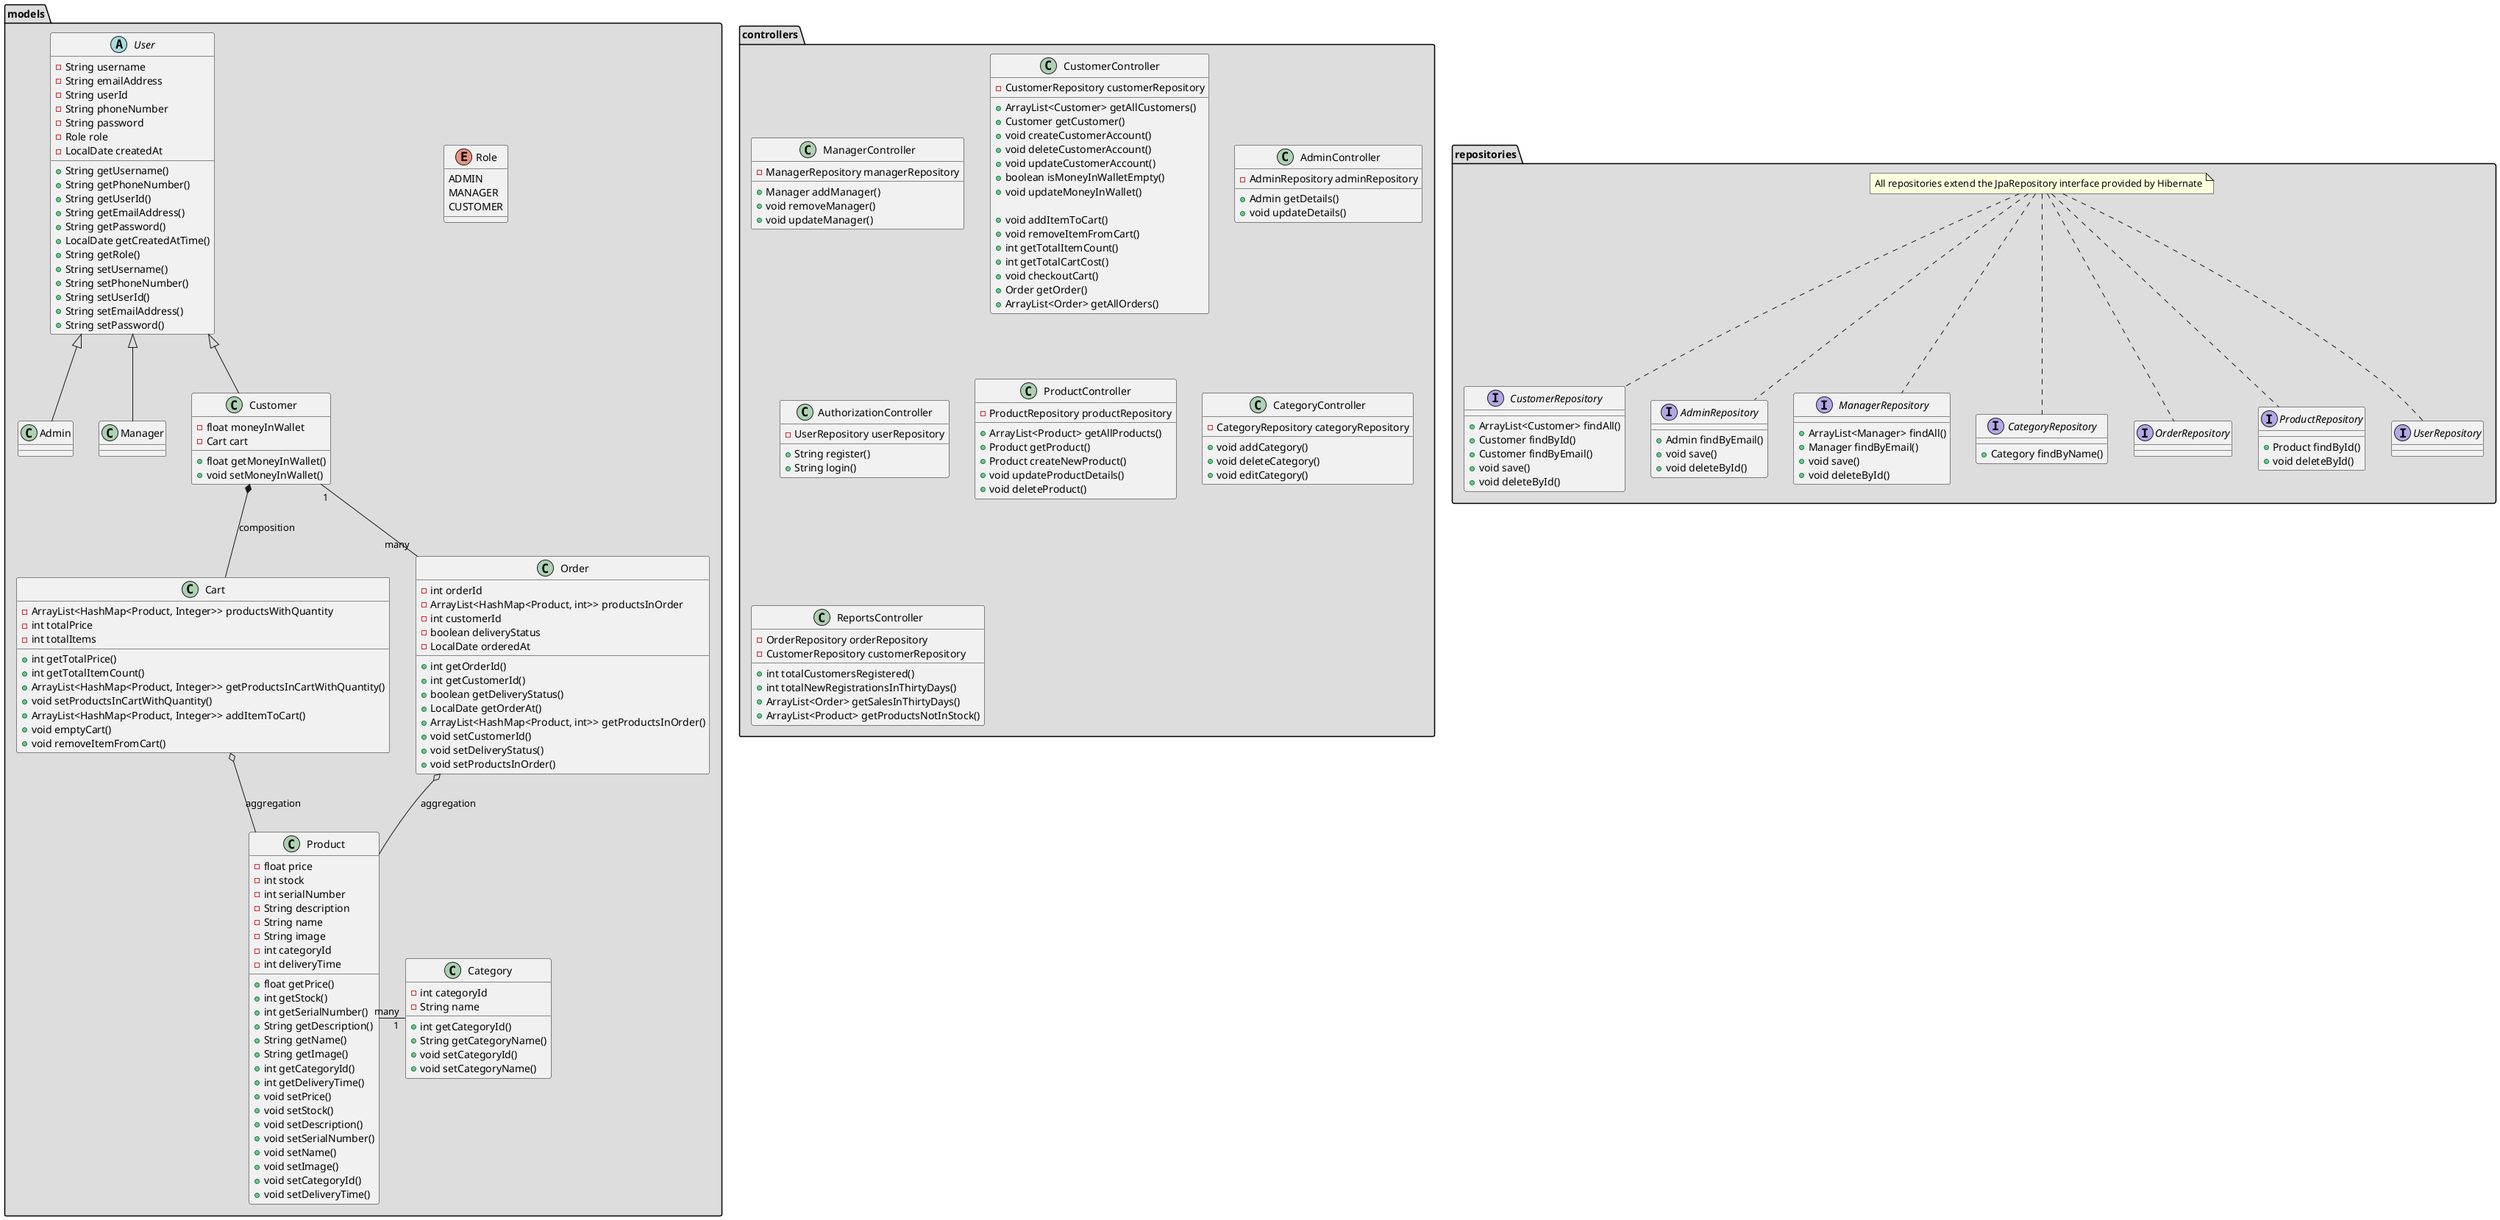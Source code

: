 @startuml Backend

' !theme mars from https://raw.githubusercontent.com/plantuml/plantuml/master/themes

' This is not gonna be a table
' Now probably it is a table

' TODO:Category and product association, Remove cart controller, Reports, Extend JPA Repository, Timestamps for user and orders and a reports contrloler with order repo

' TODO:Take a look at manager controller for getAll()

' *Entity classes
package models #DDDDDD {
  enum Role{
    ADMIN
    MANAGER
    CUSTOMER
  }

  abstract class User {
    -String username
    -String emailAddress
    -String userId
    -String phoneNumber
    -String password
    -Role role
    -LocalDate createdAt

    +String getUsername()
    +String getPhoneNumber()
    +String getUserId()
    +String getEmailAddress()
    +String getPassword()
    +LocalDate getCreatedAtTime()
    +String getRole()
    +String setUsername()
    +String setPhoneNumber()
    +String setUserId()
    +String setEmailAddress()
    +String setPassword()
  }

  class Admin Extends User{
  }

  class Manager Extends User{
  }

  class Customer Extends User{
    -float moneyInWallet
    -Cart cart

    +float getMoneyInWallet()
    +void setMoneyInWallet()
  }

  class Product{
    -float price
    -int stock
    -int serialNumber
    -String description
    -String name
    -String image
    -int categoryId
    -int deliveryTime

    +float getPrice()
    +int getStock()
    +int getSerialNumber()
    +String getDescription()
    +String getName()
    +String getImage()
    +int getCategoryId()
    +int getDeliveryTime()
    +void setPrice()
    +void setStock()
    +void setDescription()
    +void setSerialNumber()
    +void setName()
    +void setImage()
    +void setCategoryId()
    +void setDeliveryTime()
  }

  ' This is is gonna be a table too
  class Category{
    -int categoryId
    -String name
    +int getCategoryId()
    +String getCategoryName()
    +void setCategoryId()
    +void setCategoryName()
  }

  class Cart {
    -ArrayList<HashMap<Product, Integer>> productsWithQuantity
    -int totalPrice
    -int totalItems
    +int getTotalPrice()
    +int getTotalItemCount()
    +ArrayList<HashMap<Product, Integer>> getProductsInCartWithQuantity()
    +void setProductsInCartWithQuantity()
    +ArrayList<HashMap<Product, Integer>> addItemToCart()
    +void emptyCart()
    +void removeItemFromCart()
  }

  ' TODO:Order class
  ' Order
  class Order{
    -int orderId
    -ArrayList<HashMap<Product, int>> productsInOrder
    -int customerId
    -boolean deliveryStatus
    -LocalDate orderedAt

    +int getOrderId()
    +int getCustomerId()
    +boolean getDeliveryStatus()
    +LocalDate getOrderAt()
    +ArrayList<HashMap<Product, int>> getProductsInOrder()
    +void setCustomerId()
    +void setDeliveryStatus()
    +void setProductsInOrder()
  }
}

' *Repositories
' This extends JPA repository
package repositories #DDDDDD{

  note  "All repositories extend the JpaRepository interface provided by Hibernate" as n1

  interface CustomerRepository{
    +ArrayList<Customer> findAll()
    +Customer findById()
    +Customer findByEmail()
    +void save()
    +void deleteById()
    ' +void addItemToCart()
    ' +void removeItemFromCart()
    ' +int getTotalItemCount()
    ' +int getTotalCartCost()
    ' +boolean isMoneyInWalletEmpty()
    ' +void updateMoneyInWallet()
    ' +Order getOrder()
    ' +ArrayList<Order> getAllOrders()
  }

  interface AdminRepository {
    +Admin findByEmail()
    +void save()
    +void deleteById()
  }

  interface ManagerRepository{
    +ArrayList<Manager> findAll()
    +Manager findByEmail()
    +void save()
    +void deleteById()

  }

  ' interface CartRepository {
  '   +Cart getCart()
  '   +int getTotalPrice()
  '   +int getTotalItemCount()
  '   +void addItemToCart()
  '   +void removeItemFromCart()
  '   +void emptyCart()
  ' }

  interface CategoryRepository{
    +Category findByName()
  }

  interface OrderRepository{

  }

  interface ProductRepository{
    +Product findById()
    +void deleteById()
  }

  interface UserRepository{

  }

  n1 .. OrderRepository
  n1 .. CategoryRepository
  n1 .. ManagerRepository
  n1 .. AdminRepository
  n1 .. CustomerRepository
  n1 .. ProductRepository
  n1 .. UserRepository
}

' *Controllers
package controllers #DDDDDD {
  class ManagerController {
    -ManagerRepository managerRepository

    +Manager addManager()
    +void removeManager()
    +void updateManager()
  }

  class CustomerController {
    -CustomerRepository customerRepository

    +ArrayList<Customer> getAllCustomers()
    +Customer getCustomer()
    +void createCustomerAccount()
    +void deleteCustomerAccount()
    +void updateCustomerAccount()
    +boolean isMoneyInWalletEmpty()
    +void updateMoneyInWallet()

    +void addItemToCart()
    +void removeItemFromCart()
    +int getTotalItemCount()
    +int getTotalCartCost()
    +void checkoutCart()


    +Order getOrder()
    +ArrayList<Order> getAllOrders()
  }

  class AdminController {
    -AdminRepository adminRepository
    +Admin getDetails()
    +void updateDetails()
  }

  ' TODO:Auth class
  class AuthorizationController{
    -UserRepository userRepository

    +String register()
    +String login()
  }

  class ProductController{
    -ProductRepository productRepository

    +ArrayList<Product> getAllProducts()
    +Product getProduct()
    +Product createNewProduct()
    +void updateProductDetails()
    +void deleteProduct()
  }

  class CategoryController{
    -CategoryRepository categoryRepository

    +void addCategory()
    +void deleteCategory()
    +void editCategory()
  }

  class ReportsController{
    -OrderRepository orderRepository
    -CustomerRepository customerRepository

    +int totalCustomersRegistered()
    +int totalNewRegistrationsInThirtyDays()
    +ArrayList<Order> getSalesInThirtyDays()
    +ArrayList<Product> getProductsNotInStock()
  }

  ' class CartController {
  '   -CartRepository CartRepository

  '   +Cart getCart()
  '   +int getTotalPrice()
  '   +int getTotalItemCount()
  '   +void addItemToCart()
  '   +void removeItemFromCart()
  '   +void emptyCart()
  ' }

}

' Relations
Customer *-- Cart : composition
Product "many" - "1" Category
Customer "1" -- "many" Order
Cart o-- Product : aggregation
Order o-- Product : aggregation
@enduml